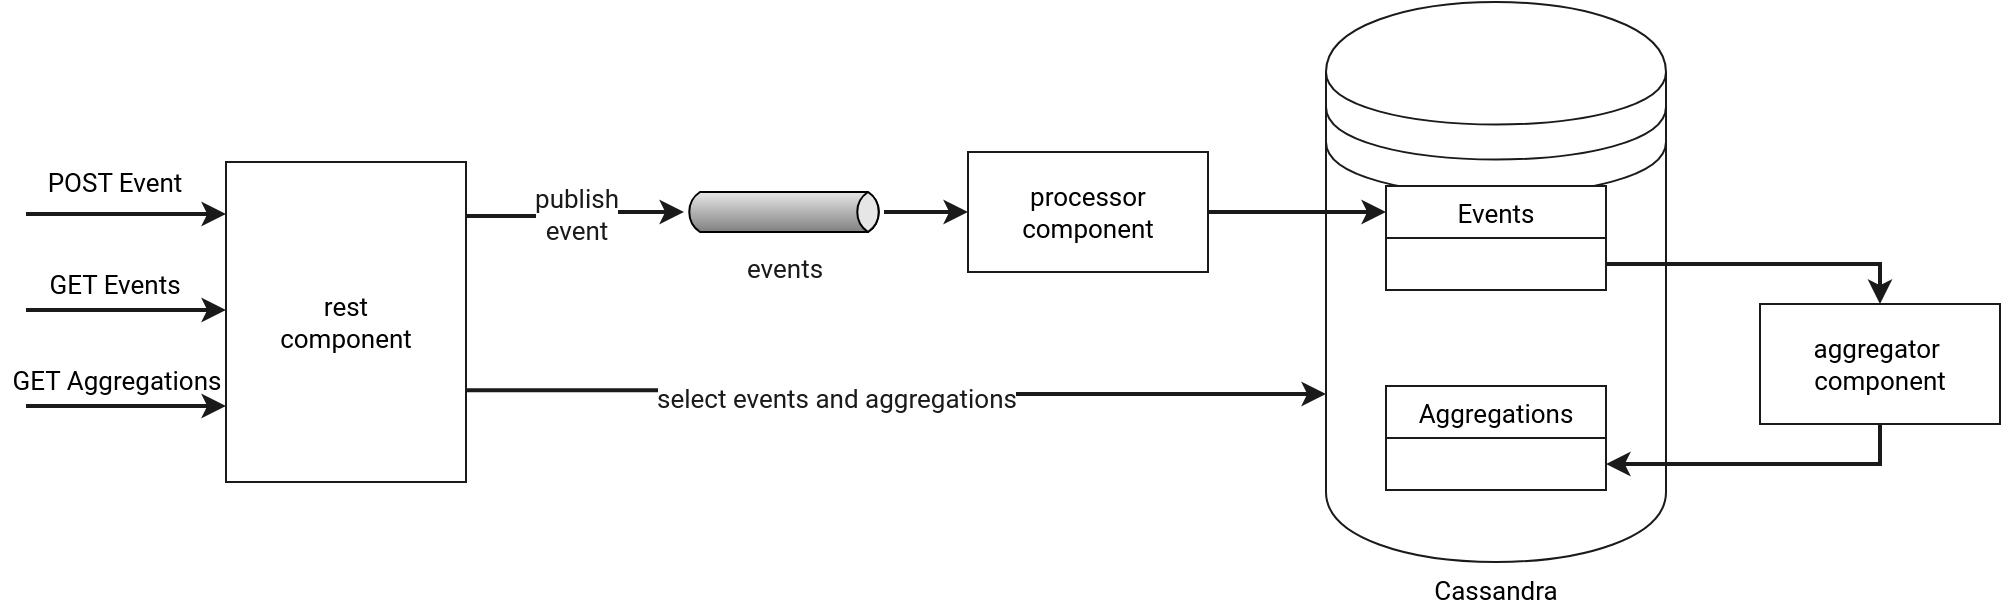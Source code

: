 <mxfile version="13.1.3">
    <diagram id="6hGFLwfOUW9BJ-s0fimq" name="Page-1">
        <mxGraphModel dx="2913" dy="1175" grid="0" gridSize="10" guides="1" tooltips="1" connect="1" arrows="1" fold="1" page="1" pageScale="1" pageWidth="1169" pageHeight="827" background="#ffffff" math="0" shadow="0" extFonts="Roboto^https://fonts.googleapis.com/css?family=Roboto">
            <root>
                <mxCell id="0"/>
                <mxCell id="1" parent="0"/>
                <mxCell id="2" value="Cassandra" style="shape=datastore;whiteSpace=wrap;html=1;labelPosition=center;verticalLabelPosition=bottom;align=center;verticalAlign=top;labelBackgroundColor=none;labelBorderColor=none;fontColor=#000000;fillColor=#FFFFFF;strokeColor=#1A1A1A;fontFamily=Roboto;FType=g;fontSize=13;" parent="1" vertex="1">
                    <mxGeometry x="-460" y="190" width="170" height="280" as="geometry"/>
                </mxCell>
                <mxCell id="6" style="edgeStyle=orthogonalEdgeStyle;rounded=0;orthogonalLoop=1;jettySize=auto;html=1;entryX=0;entryY=0.5;entryDx=0;entryDy=0;fontColor=#1A1A1A;labelBackgroundColor=#FFFFFF;labelBorderColor=none;strokeColor=#1A1A1A;strokeWidth=2;fontFamily=Roboto;fontSize=13;" parent="1" source="3" target="5" edge="1">
                    <mxGeometry relative="1" as="geometry"/>
                </mxCell>
                <mxCell id="3" value="events" style="strokeWidth=1;outlineConnect=0;dashed=0;align=center;html=1;fontSize=13;shape=mxgraph.eip.messageChannel;verticalLabelPosition=bottom;labelBackgroundColor=none;verticalAlign=top;fontColor=#1A1A1A;labelBorderColor=none;fillColor=#FFFFFF;fontFamily=Roboto;" parent="1" vertex="1">
                    <mxGeometry x="-781" y="281" width="100" height="28" as="geometry"/>
                </mxCell>
                <mxCell id="7" style="edgeStyle=orthogonalEdgeStyle;rounded=0;orthogonalLoop=1;jettySize=auto;html=1;entryX=0;entryY=0.25;entryDx=0;entryDy=0;fontColor=#1A1A1A;labelBackgroundColor=#FFFFFF;labelBorderColor=none;strokeColor=#1A1A1A;strokeWidth=2;fontFamily=Roboto;fontSize=13;" parent="1" source="5" target="14" edge="1">
                    <mxGeometry relative="1" as="geometry"/>
                </mxCell>
                <mxCell id="5" value="processor &lt;br style=&quot;font-size: 13px;&quot;&gt;component" style="rounded=0;whiteSpace=wrap;html=1;fontColor=#000000;labelBackgroundColor=none;labelBorderColor=none;fillColor=#FFFFFF;strokeColor=#1A1A1A;fontFamily=Roboto;FType=g;fontSize=13;" parent="1" vertex="1">
                    <mxGeometry x="-639" y="265" width="120" height="60" as="geometry"/>
                </mxCell>
                <mxCell id="10" value="publish&lt;br style=&quot;font-size: 13px;&quot;&gt;event" style="edgeStyle=orthogonalEdgeStyle;rounded=0;orthogonalLoop=1;jettySize=auto;html=1;exitX=1;exitY=0.169;exitDx=0;exitDy=0;exitPerimeter=0;fontColor=#1A1A1A;labelBackgroundColor=#FFFFFF;labelBorderColor=none;strokeColor=#1A1A1A;strokeWidth=2;fontFamily=Roboto;fontSize=13;" edge="1" parent="1" source="9" target="3">
                    <mxGeometry relative="1" as="geometry">
                        <mxPoint x="-929" y="290" as="sourcePoint"/>
                    </mxGeometry>
                </mxCell>
                <mxCell id="11" style="edgeStyle=orthogonalEdgeStyle;rounded=0;orthogonalLoop=1;jettySize=auto;html=1;entryX=0;entryY=0.7;entryDx=0;entryDy=0;exitX=1;exitY=0.713;exitDx=0;exitDy=0;exitPerimeter=0;fontColor=#1A1A1A;labelBackgroundColor=#FFFFFF;labelBorderColor=none;strokeColor=#1A1A1A;strokeWidth=2;fontFamily=Roboto;fontSize=13;" edge="1" parent="1" source="9" target="2">
                    <mxGeometry relative="1" as="geometry"/>
                </mxCell>
                <mxCell id="12" value="select events and aggregations" style="edgeLabel;html=1;align=center;verticalAlign=middle;resizable=0;points=[];fontColor=#1A1A1A;labelBackgroundColor=#FFFFFF;labelBorderColor=none;fontFamily=Roboto;fontSize=13;" vertex="1" connectable="0" parent="11">
                    <mxGeometry x="-0.145" y="-4" relative="1" as="geometry">
                        <mxPoint as="offset"/>
                    </mxGeometry>
                </mxCell>
                <mxCell id="9" value="rest &lt;br style=&quot;font-size: 13px;&quot;&gt;component" style="rounded=0;whiteSpace=wrap;html=1;fontColor=#000000;labelBackgroundColor=none;labelBorderColor=none;fillColor=#FFFFFF;strokeColor=#1A1A1A;fontFamily=Roboto;FType=g;fontSize=13;" vertex="1" parent="1">
                    <mxGeometry x="-1010" y="270" width="120" height="160" as="geometry"/>
                </mxCell>
                <mxCell id="21" style="edgeStyle=orthogonalEdgeStyle;rounded=0;orthogonalLoop=1;jettySize=auto;html=1;entryX=0.5;entryY=0;entryDx=0;entryDy=0;fontColor=#1A1A1A;labelBackgroundColor=#FFFFFF;labelBorderColor=none;strokeColor=#1A1A1A;strokeWidth=2;fontFamily=Roboto;fontSize=13;exitX=1;exitY=0.75;exitDx=0;exitDy=0;" edge="1" parent="1" source="14" target="20">
                    <mxGeometry relative="1" as="geometry">
                        <Array as="points">
                            <mxPoint x="-183" y="321"/>
                        </Array>
                    </mxGeometry>
                </mxCell>
                <mxCell id="22" style="edgeStyle=orthogonalEdgeStyle;rounded=0;orthogonalLoop=1;jettySize=auto;html=1;entryX=1;entryY=0.75;entryDx=0;entryDy=0;fontColor=#1A1A1A;exitX=0.5;exitY=1;exitDx=0;exitDy=0;labelBackgroundColor=#FFFFFF;labelBorderColor=none;strokeColor=#1A1A1A;strokeWidth=2;fontFamily=Roboto;fontSize=13;" edge="1" parent="1" source="20" target="19">
                    <mxGeometry relative="1" as="geometry"/>
                </mxCell>
                <mxCell id="20" value="aggregator&amp;nbsp;&lt;br style=&quot;font-size: 13px;&quot;&gt;component" style="rounded=0;whiteSpace=wrap;html=1;fontColor=#000000;labelBackgroundColor=none;labelBorderColor=none;fillColor=#FFFFFF;strokeColor=#1A1A1A;fontFamily=Roboto;FType=g;fontSize=13;" vertex="1" parent="1">
                    <mxGeometry x="-243" y="341" width="120" height="60" as="geometry"/>
                </mxCell>
                <mxCell id="14" value="Events" style="swimlane;fontStyle=0;childLayout=stackLayout;horizontal=1;startSize=26;horizontalStack=0;resizeParent=1;resizeParentMax=0;resizeLast=0;collapsible=1;marginBottom=0;align=center;fontSize=13;fontColor=#000000;labelBackgroundColor=none;labelBorderColor=none;fillColor=#FFFFFF;strokeColor=#1A1A1A;fontFamily=Roboto;FType=g;" vertex="1" parent="1">
                    <mxGeometry x="-430" y="282" width="110" height="52" as="geometry"/>
                </mxCell>
                <mxCell id="19" value="Aggregations" style="swimlane;fontStyle=0;childLayout=stackLayout;horizontal=1;startSize=26;horizontalStack=0;resizeParent=1;resizeParentMax=0;resizeLast=0;collapsible=1;marginBottom=0;align=center;fontSize=13;fontColor=#000000;labelBackgroundColor=none;labelBorderColor=none;fillColor=#FFFFFF;strokeColor=#1A1A1A;fontFamily=Roboto;FType=g;" vertex="1" parent="1">
                    <mxGeometry x="-430" y="382" width="110" height="52" as="geometry"/>
                </mxCell>
                <mxCell id="25" value="" style="endArrow=classic;html=1;labelBackgroundColor=#333333;strokeColor=#1A1A1A;strokeWidth=2;fontFamily=Roboto;fontSize=13;fontColor=#000000;" edge="1" parent="1">
                    <mxGeometry width="50" height="50" relative="1" as="geometry">
                        <mxPoint x="-1110" y="296" as="sourcePoint"/>
                        <mxPoint x="-1010" y="296" as="targetPoint"/>
                    </mxGeometry>
                </mxCell>
                <mxCell id="26" value="POST Event" style="text;html=1;align=center;verticalAlign=middle;resizable=0;points=[];autosize=1;fontSize=13;fontFamily=Roboto;fontColor=#000000;" vertex="1" parent="1">
                    <mxGeometry x="-1105" y="270" width="78" height="20" as="geometry"/>
                </mxCell>
                <mxCell id="28" value="" style="endArrow=classic;html=1;labelBackgroundColor=#333333;strokeColor=#1A1A1A;strokeWidth=2;fontFamily=Roboto;fontSize=13;fontColor=#000000;" edge="1" parent="1">
                    <mxGeometry width="50" height="50" relative="1" as="geometry">
                        <mxPoint x="-1110" y="344" as="sourcePoint"/>
                        <mxPoint x="-1010" y="344" as="targetPoint"/>
                    </mxGeometry>
                </mxCell>
                <mxCell id="30" value="GET Events" style="text;html=1;align=center;verticalAlign=middle;resizable=0;points=[];autosize=1;fontSize=13;fontFamily=Roboto;fontColor=#000000;" vertex="1" parent="1">
                    <mxGeometry x="-1104" y="321" width="76" height="20" as="geometry"/>
                </mxCell>
                <mxCell id="31" value="" style="endArrow=classic;html=1;labelBackgroundColor=#333333;strokeColor=#1A1A1A;strokeWidth=2;fontFamily=Roboto;fontSize=13;fontColor=#000000;" edge="1" parent="1">
                    <mxGeometry width="50" height="50" relative="1" as="geometry">
                        <mxPoint x="-1110" y="392" as="sourcePoint"/>
                        <mxPoint x="-1010" y="392" as="targetPoint"/>
                    </mxGeometry>
                </mxCell>
                <mxCell id="32" value="GET Aggregations" style="text;html=1;align=center;verticalAlign=middle;resizable=0;points=[];autosize=1;fontSize=13;fontFamily=Roboto;fontColor=#000000;" vertex="1" parent="1">
                    <mxGeometry x="-1123" y="369" width="115" height="20" as="geometry"/>
                </mxCell>
            </root>
        </mxGraphModel>
    </diagram>
</mxfile>